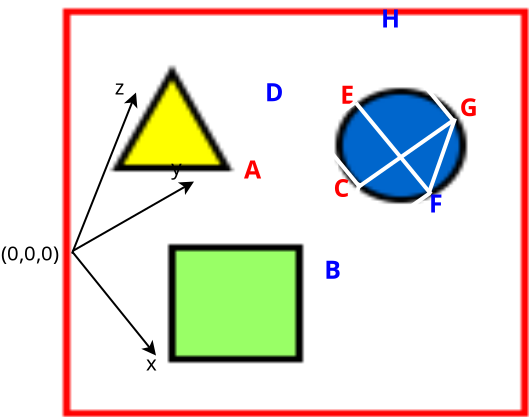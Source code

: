 <?xml version="1.0" encoding="UTF-8"?>
<dia:diagram xmlns:dia="http://www.lysator.liu.se/~alla/dia/">
  <dia:layer name="Background" visible="true" active="true">
    <dia:object type="Standard - Image" version="0" id="O0">
      <dia:attribute name="obj_pos">
        <dia:point val="-7.05,6.5"/>
      </dia:attribute>
      <dia:attribute name="obj_bb">
        <dia:rectangle val="-7.1,6.45;16.266,26.95"/>
      </dia:attribute>
      <dia:attribute name="elem_corner">
        <dia:point val="-7.05,6.5"/>
      </dia:attribute>
      <dia:attribute name="elem_width">
        <dia:real val="23.266"/>
      </dia:attribute>
      <dia:attribute name="elem_height">
        <dia:real val="20.4"/>
      </dia:attribute>
      <dia:attribute name="draw_border">
        <dia:boolean val="false"/>
      </dia:attribute>
      <dia:attribute name="keep_aspect">
        <dia:boolean val="true"/>
      </dia:attribute>
      <dia:attribute name="file">
        <dia:string>#/home/abon/Link to Submission_Vis13/images/png/snapshot_plume.png#</dia:string>
      </dia:attribute>
    </dia:object>
    <dia:object type="Standard - Line" version="0" id="O1">
      <dia:attribute name="obj_pos">
        <dia:point val="-6.6,18.75"/>
      </dia:attribute>
      <dia:attribute name="obj_bb">
        <dia:rectangle val="-6.665,10.596;-3.282,18.815"/>
      </dia:attribute>
      <dia:attribute name="conn_endpoints">
        <dia:point val="-6.6,18.75"/>
        <dia:point val="-3.4,10.7"/>
      </dia:attribute>
      <dia:attribute name="numcp">
        <dia:int val="1"/>
      </dia:attribute>
      <dia:attribute name="end_arrow">
        <dia:enum val="22"/>
      </dia:attribute>
      <dia:attribute name="end_arrow_length">
        <dia:real val="0.5"/>
      </dia:attribute>
      <dia:attribute name="end_arrow_width">
        <dia:real val="0.5"/>
      </dia:attribute>
    </dia:object>
    <dia:object type="Standard - Line" version="0" id="O2">
      <dia:attribute name="obj_pos">
        <dia:point val="-6.574,18.627"/>
      </dia:attribute>
      <dia:attribute name="obj_bb">
        <dia:rectangle val="-6.642,15.081;-0.403,18.695"/>
      </dia:attribute>
      <dia:attribute name="conn_endpoints">
        <dia:point val="-6.574,18.627"/>
        <dia:point val="-0.5,15.15"/>
      </dia:attribute>
      <dia:attribute name="numcp">
        <dia:int val="1"/>
      </dia:attribute>
      <dia:attribute name="end_arrow">
        <dia:enum val="22"/>
      </dia:attribute>
      <dia:attribute name="end_arrow_length">
        <dia:real val="0.5"/>
      </dia:attribute>
      <dia:attribute name="end_arrow_width">
        <dia:real val="0.5"/>
      </dia:attribute>
    </dia:object>
    <dia:object type="Standard - Line" version="0" id="O3">
      <dia:attribute name="obj_pos">
        <dia:point val="-6.569,18.681"/>
      </dia:attribute>
      <dia:attribute name="obj_bb">
        <dia:rectangle val="-6.639,18.61;-2.33,23.937"/>
      </dia:attribute>
      <dia:attribute name="conn_endpoints">
        <dia:point val="-6.569,18.681"/>
        <dia:point val="-2.4,23.85"/>
      </dia:attribute>
      <dia:attribute name="numcp">
        <dia:int val="1"/>
      </dia:attribute>
      <dia:attribute name="end_arrow">
        <dia:enum val="22"/>
      </dia:attribute>
      <dia:attribute name="end_arrow_length">
        <dia:real val="0.5"/>
      </dia:attribute>
      <dia:attribute name="end_arrow_width">
        <dia:real val="0.5"/>
      </dia:attribute>
    </dia:object>
    <dia:object type="Standard - Text" version="1" id="O4">
      <dia:attribute name="obj_pos">
        <dia:point val="2,15"/>
      </dia:attribute>
      <dia:attribute name="obj_bb">
        <dia:rectangle val="2,13.845;2.96,18.399"/>
      </dia:attribute>
      <dia:attribute name="text">
        <dia:composite type="text">
          <dia:attribute name="string">
            <dia:string>#A

#</dia:string>
          </dia:attribute>
          <dia:attribute name="font">
            <dia:font family="sans" style="80" name="Helvetica-Bold"/>
          </dia:attribute>
          <dia:attribute name="height">
            <dia:real val="1.552"/>
          </dia:attribute>
          <dia:attribute name="pos">
            <dia:point val="2,15"/>
          </dia:attribute>
          <dia:attribute name="color">
            <dia:color val="#ff0000"/>
          </dia:attribute>
          <dia:attribute name="alignment">
            <dia:enum val="0"/>
          </dia:attribute>
        </dia:composite>
      </dia:attribute>
      <dia:attribute name="valign">
        <dia:enum val="3"/>
      </dia:attribute>
    </dia:object>
    <dia:object type="Standard - Text" version="1" id="O5">
      <dia:attribute name="obj_pos">
        <dia:point val="6.015,20.01"/>
      </dia:attribute>
      <dia:attribute name="obj_bb">
        <dia:rectangle val="6.015,18.855;6.963,24.962"/>
      </dia:attribute>
      <dia:attribute name="text">
        <dia:composite type="text">
          <dia:attribute name="string">
            <dia:string>#B


#</dia:string>
          </dia:attribute>
          <dia:attribute name="font">
            <dia:font family="sans" style="80" name="Helvetica-Bold"/>
          </dia:attribute>
          <dia:attribute name="height">
            <dia:real val="1.552"/>
          </dia:attribute>
          <dia:attribute name="pos">
            <dia:point val="6.015,20.01"/>
          </dia:attribute>
          <dia:attribute name="color">
            <dia:color val="#0000ff"/>
          </dia:attribute>
          <dia:attribute name="alignment">
            <dia:enum val="0"/>
          </dia:attribute>
        </dia:composite>
      </dia:attribute>
      <dia:attribute name="valign">
        <dia:enum val="3"/>
      </dia:attribute>
    </dia:object>
    <dia:object type="Standard - Text" version="1" id="O6">
      <dia:attribute name="obj_pos">
        <dia:point val="6.48,15.925"/>
      </dia:attribute>
      <dia:attribute name="obj_bb">
        <dia:rectangle val="6.48,14.77;7.393,19.324"/>
      </dia:attribute>
      <dia:attribute name="text">
        <dia:composite type="text">
          <dia:attribute name="string">
            <dia:string>#C

#</dia:string>
          </dia:attribute>
          <dia:attribute name="font">
            <dia:font family="sans" style="80" name="Helvetica-Bold"/>
          </dia:attribute>
          <dia:attribute name="height">
            <dia:real val="1.552"/>
          </dia:attribute>
          <dia:attribute name="pos">
            <dia:point val="6.48,15.925"/>
          </dia:attribute>
          <dia:attribute name="color">
            <dia:color val="#ff0000"/>
          </dia:attribute>
          <dia:attribute name="alignment">
            <dia:enum val="0"/>
          </dia:attribute>
        </dia:composite>
      </dia:attribute>
      <dia:attribute name="valign">
        <dia:enum val="3"/>
      </dia:attribute>
    </dia:object>
    <dia:object type="Standard - Text" version="1" id="O7">
      <dia:attribute name="obj_pos">
        <dia:point val="3.045,11.14"/>
      </dia:attribute>
      <dia:attribute name="obj_bb">
        <dia:rectangle val="3.045,9.985;4.075,14.539"/>
      </dia:attribute>
      <dia:attribute name="text">
        <dia:composite type="text">
          <dia:attribute name="string">
            <dia:string>#D

#</dia:string>
          </dia:attribute>
          <dia:attribute name="font">
            <dia:font family="sans" style="80" name="Helvetica-Bold"/>
          </dia:attribute>
          <dia:attribute name="height">
            <dia:real val="1.552"/>
          </dia:attribute>
          <dia:attribute name="pos">
            <dia:point val="3.045,11.14"/>
          </dia:attribute>
          <dia:attribute name="color">
            <dia:color val="#0000ff"/>
          </dia:attribute>
          <dia:attribute name="alignment">
            <dia:enum val="0"/>
          </dia:attribute>
        </dia:composite>
      </dia:attribute>
      <dia:attribute name="valign">
        <dia:enum val="3"/>
      </dia:attribute>
    </dia:object>
    <dia:object type="Standard - Text" version="1" id="O8">
      <dia:attribute name="obj_pos">
        <dia:point val="6.81,11.255"/>
      </dia:attribute>
      <dia:attribute name="obj_bb">
        <dia:rectangle val="6.81,10.1;7.657,14.654"/>
      </dia:attribute>
      <dia:attribute name="text">
        <dia:composite type="text">
          <dia:attribute name="string">
            <dia:string>#E

#</dia:string>
          </dia:attribute>
          <dia:attribute name="font">
            <dia:font family="sans" style="80" name="Helvetica-Bold"/>
          </dia:attribute>
          <dia:attribute name="height">
            <dia:real val="1.552"/>
          </dia:attribute>
          <dia:attribute name="pos">
            <dia:point val="6.81,11.255"/>
          </dia:attribute>
          <dia:attribute name="color">
            <dia:color val="#ff0000"/>
          </dia:attribute>
          <dia:attribute name="alignment">
            <dia:enum val="0"/>
          </dia:attribute>
        </dia:composite>
      </dia:attribute>
      <dia:attribute name="valign">
        <dia:enum val="3"/>
      </dia:attribute>
    </dia:object>
    <dia:object type="Standard - Text" version="1" id="O9">
      <dia:attribute name="obj_pos">
        <dia:point val="11.25,16.7"/>
      </dia:attribute>
      <dia:attribute name="obj_bb">
        <dia:rectangle val="11.25,15.545;12.098,20.099"/>
      </dia:attribute>
      <dia:attribute name="text">
        <dia:composite type="text">
          <dia:attribute name="string">
            <dia:string>#F

#</dia:string>
          </dia:attribute>
          <dia:attribute name="font">
            <dia:font family="sans" style="80" name="Helvetica-Bold"/>
          </dia:attribute>
          <dia:attribute name="height">
            <dia:real val="1.552"/>
          </dia:attribute>
          <dia:attribute name="pos">
            <dia:point val="11.25,16.7"/>
          </dia:attribute>
          <dia:attribute name="color">
            <dia:color val="#0000ff"/>
          </dia:attribute>
          <dia:attribute name="alignment">
            <dia:enum val="0"/>
          </dia:attribute>
        </dia:composite>
      </dia:attribute>
      <dia:attribute name="valign">
        <dia:enum val="3"/>
      </dia:attribute>
    </dia:object>
    <dia:object type="Standard - Text" version="1" id="O10">
      <dia:attribute name="obj_pos">
        <dia:point val="12.79,11.885"/>
      </dia:attribute>
      <dia:attribute name="obj_bb">
        <dia:rectangle val="12.79,10.73;13.81,15.284"/>
      </dia:attribute>
      <dia:attribute name="text">
        <dia:composite type="text">
          <dia:attribute name="string">
            <dia:string>#G

#</dia:string>
          </dia:attribute>
          <dia:attribute name="font">
            <dia:font family="sans" style="80" name="Helvetica-Bold"/>
          </dia:attribute>
          <dia:attribute name="height">
            <dia:real val="1.552"/>
          </dia:attribute>
          <dia:attribute name="pos">
            <dia:point val="12.79,11.885"/>
          </dia:attribute>
          <dia:attribute name="color">
            <dia:color val="#ff0000"/>
          </dia:attribute>
          <dia:attribute name="alignment">
            <dia:enum val="0"/>
          </dia:attribute>
        </dia:composite>
      </dia:attribute>
      <dia:attribute name="valign">
        <dia:enum val="3"/>
      </dia:attribute>
    </dia:object>
    <dia:object type="Standard - Text" version="1" id="O11">
      <dia:attribute name="obj_pos">
        <dia:point val="8.855,7.45"/>
      </dia:attribute>
      <dia:attribute name="obj_bb">
        <dia:rectangle val="8.855,6.295;9.895,10.849"/>
      </dia:attribute>
      <dia:attribute name="text">
        <dia:composite type="text">
          <dia:attribute name="string">
            <dia:string>#H

#</dia:string>
          </dia:attribute>
          <dia:attribute name="font">
            <dia:font family="sans" style="80" name="Helvetica-Bold"/>
          </dia:attribute>
          <dia:attribute name="height">
            <dia:real val="1.552"/>
          </dia:attribute>
          <dia:attribute name="pos">
            <dia:point val="8.855,7.45"/>
          </dia:attribute>
          <dia:attribute name="color">
            <dia:color val="#0000ff"/>
          </dia:attribute>
          <dia:attribute name="alignment">
            <dia:enum val="0"/>
          </dia:attribute>
        </dia:composite>
      </dia:attribute>
      <dia:attribute name="valign">
        <dia:enum val="3"/>
      </dia:attribute>
    </dia:object>
    <dia:object type="Standard - Text" version="1" id="O12">
      <dia:attribute name="obj_pos">
        <dia:point val="-10.15,19.1"/>
      </dia:attribute>
      <dia:attribute name="obj_bb">
        <dia:rectangle val="-10.15,18.155;-6.768,20.61"/>
      </dia:attribute>
      <dia:attribute name="text">
        <dia:composite type="text">
          <dia:attribute name="string">
            <dia:string>#(0,0,0)
#</dia:string>
          </dia:attribute>
          <dia:attribute name="font">
            <dia:font family="sans" style="0" name="Helvetica"/>
          </dia:attribute>
          <dia:attribute name="height">
            <dia:real val="1.27"/>
          </dia:attribute>
          <dia:attribute name="pos">
            <dia:point val="-10.15,19.1"/>
          </dia:attribute>
          <dia:attribute name="color">
            <dia:color val="#000000"/>
          </dia:attribute>
          <dia:attribute name="alignment">
            <dia:enum val="0"/>
          </dia:attribute>
        </dia:composite>
      </dia:attribute>
      <dia:attribute name="valign">
        <dia:enum val="3"/>
      </dia:attribute>
    </dia:object>
    <dia:object type="Standard - Text" version="1" id="O13">
      <dia:attribute name="obj_pos">
        <dia:point val="-2.9,24.6"/>
      </dia:attribute>
      <dia:attribute name="obj_bb">
        <dia:rectangle val="-2.9,23.655;-2.297,24.84"/>
      </dia:attribute>
      <dia:attribute name="text">
        <dia:composite type="text">
          <dia:attribute name="string">
            <dia:string>#x#</dia:string>
          </dia:attribute>
          <dia:attribute name="font">
            <dia:font family="sans" style="0" name="Helvetica"/>
          </dia:attribute>
          <dia:attribute name="height">
            <dia:real val="1.27"/>
          </dia:attribute>
          <dia:attribute name="pos">
            <dia:point val="-2.9,24.6"/>
          </dia:attribute>
          <dia:attribute name="color">
            <dia:color val="#000000"/>
          </dia:attribute>
          <dia:attribute name="alignment">
            <dia:enum val="0"/>
          </dia:attribute>
        </dia:composite>
      </dia:attribute>
      <dia:attribute name="valign">
        <dia:enum val="3"/>
      </dia:attribute>
    </dia:object>
    <dia:object type="Standard - Text" version="1" id="O14">
      <dia:attribute name="obj_pos">
        <dia:point val="-1.635,14.81"/>
      </dia:attribute>
      <dia:attribute name="obj_bb">
        <dia:rectangle val="-1.635,13.865;-1.032,16.32"/>
      </dia:attribute>
      <dia:attribute name="text">
        <dia:composite type="text">
          <dia:attribute name="string">
            <dia:string>#y
#</dia:string>
          </dia:attribute>
          <dia:attribute name="font">
            <dia:font family="sans" style="0" name="Helvetica"/>
          </dia:attribute>
          <dia:attribute name="height">
            <dia:real val="1.27"/>
          </dia:attribute>
          <dia:attribute name="pos">
            <dia:point val="-1.635,14.81"/>
          </dia:attribute>
          <dia:attribute name="color">
            <dia:color val="#000000"/>
          </dia:attribute>
          <dia:attribute name="alignment">
            <dia:enum val="0"/>
          </dia:attribute>
        </dia:composite>
      </dia:attribute>
      <dia:attribute name="valign">
        <dia:enum val="3"/>
      </dia:attribute>
    </dia:object>
    <dia:object type="Standard - Text" version="1" id="O15">
      <dia:attribute name="obj_pos">
        <dia:point val="-4.467,10.8"/>
      </dia:attribute>
      <dia:attribute name="obj_bb">
        <dia:rectangle val="-4.467,9.855;-3.934,12.31"/>
      </dia:attribute>
      <dia:attribute name="text">
        <dia:composite type="text">
          <dia:attribute name="string">
            <dia:string>#z
#</dia:string>
          </dia:attribute>
          <dia:attribute name="font">
            <dia:font family="sans" style="0" name="Helvetica"/>
          </dia:attribute>
          <dia:attribute name="height">
            <dia:real val="1.27"/>
          </dia:attribute>
          <dia:attribute name="pos">
            <dia:point val="-4.467,10.8"/>
          </dia:attribute>
          <dia:attribute name="color">
            <dia:color val="#000000"/>
          </dia:attribute>
          <dia:attribute name="alignment">
            <dia:enum val="0"/>
          </dia:attribute>
        </dia:composite>
      </dia:attribute>
      <dia:attribute name="valign">
        <dia:enum val="3"/>
      </dia:attribute>
    </dia:object>
    <dia:group>
      <dia:object type="Standard - Line" version="0" id="O16">
        <dia:attribute name="obj_pos">
          <dia:point val="4.1,10.7"/>
        </dia:attribute>
        <dia:attribute name="obj_bb">
          <dia:rectangle val="2.826,10.576;4.224,14.774"/>
        </dia:attribute>
        <dia:attribute name="conn_endpoints">
          <dia:point val="4.1,10.7"/>
          <dia:point val="2.95,14.65"/>
        </dia:attribute>
        <dia:attribute name="numcp">
          <dia:int val="1"/>
        </dia:attribute>
        <dia:attribute name="line_color">
          <dia:color val="#ffffff"/>
        </dia:attribute>
        <dia:attribute name="line_width">
          <dia:real val="0.2"/>
        </dia:attribute>
      </dia:object>
      <dia:object type="Standard - Line" version="0" id="O17">
        <dia:attribute name="obj_pos">
          <dia:point val="2.85,14.45"/>
        </dia:attribute>
        <dia:attribute name="obj_bb">
          <dia:rectangle val="2.709,14.309;6.741,19.141"/>
        </dia:attribute>
        <dia:attribute name="conn_endpoints">
          <dia:point val="2.85,14.45"/>
          <dia:point val="6.6,19"/>
        </dia:attribute>
        <dia:attribute name="numcp">
          <dia:int val="1"/>
        </dia:attribute>
        <dia:attribute name="line_color">
          <dia:color val="#ffffff"/>
        </dia:attribute>
        <dia:attribute name="line_width">
          <dia:real val="0.2"/>
        </dia:attribute>
      </dia:object>
      <dia:object type="Standard - Line" version="0" id="O18">
        <dia:attribute name="obj_pos">
          <dia:point val="2.85,14.5"/>
        </dia:attribute>
        <dia:attribute name="obj_bb">
          <dia:rectangle val="2.711,11.061;7.689,14.639"/>
        </dia:attribute>
        <dia:attribute name="conn_endpoints">
          <dia:point val="2.85,14.5"/>
          <dia:point val="7.55,11.2"/>
        </dia:attribute>
        <dia:attribute name="numcp">
          <dia:int val="1"/>
        </dia:attribute>
        <dia:attribute name="line_color">
          <dia:color val="#ffffff"/>
        </dia:attribute>
        <dia:attribute name="line_width">
          <dia:real val="0.2"/>
        </dia:attribute>
      </dia:object>
      <dia:object type="Standard - Line" version="0" id="O19">
        <dia:attribute name="obj_pos">
          <dia:point val="7.6,11.225"/>
        </dia:attribute>
        <dia:attribute name="obj_bb">
          <dia:rectangle val="7.46,11.085;11.491,15.916"/>
        </dia:attribute>
        <dia:attribute name="conn_endpoints">
          <dia:point val="7.6,11.225"/>
          <dia:point val="11.35,15.775"/>
        </dia:attribute>
        <dia:attribute name="numcp">
          <dia:int val="1"/>
        </dia:attribute>
        <dia:attribute name="line_color">
          <dia:color val="#ffffff"/>
        </dia:attribute>
        <dia:attribute name="line_width">
          <dia:real val="0.2"/>
        </dia:attribute>
      </dia:object>
      <dia:object type="Standard - Line" version="0" id="O20">
        <dia:attribute name="obj_pos">
          <dia:point val="6.6,19.025"/>
        </dia:attribute>
        <dia:attribute name="obj_bb">
          <dia:rectangle val="6.46,15.585;11.439,19.164"/>
        </dia:attribute>
        <dia:attribute name="conn_endpoints">
          <dia:point val="6.6,19.025"/>
          <dia:point val="11.3,15.725"/>
        </dia:attribute>
        <dia:attribute name="numcp">
          <dia:int val="1"/>
        </dia:attribute>
        <dia:attribute name="line_color">
          <dia:color val="#ffffff"/>
        </dia:attribute>
        <dia:attribute name="line_width">
          <dia:real val="0.2"/>
        </dia:attribute>
      </dia:object>
      <dia:object type="Standard - Line" version="0" id="O21">
        <dia:attribute name="obj_pos">
          <dia:point val="4.0,10.825"/>
        </dia:attribute>
        <dia:attribute name="obj_bb">
          <dia:rectangle val="3.86,10.684;7.891,15.515"/>
        </dia:attribute>
        <dia:attribute name="conn_endpoints">
          <dia:point val="4.0,10.825"/>
          <dia:point val="7.75,15.375"/>
        </dia:attribute>
        <dia:attribute name="numcp">
          <dia:int val="1"/>
        </dia:attribute>
        <dia:attribute name="line_color">
          <dia:color val="#ffffff"/>
        </dia:attribute>
        <dia:attribute name="line_width">
          <dia:real val="0.2"/>
        </dia:attribute>
      </dia:object>
      <dia:object type="Standard - Line" version="0" id="O22">
        <dia:attribute name="obj_pos">
          <dia:point val="4.0,10.875"/>
        </dia:attribute>
        <dia:attribute name="obj_bb">
          <dia:rectangle val="3.861,7.435;8.84,11.014"/>
        </dia:attribute>
        <dia:attribute name="conn_endpoints">
          <dia:point val="4.0,10.875"/>
          <dia:point val="8.7,7.575"/>
        </dia:attribute>
        <dia:attribute name="numcp">
          <dia:int val="1"/>
        </dia:attribute>
        <dia:attribute name="line_color">
          <dia:color val="#ffffff"/>
        </dia:attribute>
        <dia:attribute name="line_width">
          <dia:real val="0.2"/>
        </dia:attribute>
      </dia:object>
      <dia:object type="Standard - Line" version="0" id="O23">
        <dia:attribute name="obj_pos">
          <dia:point val="8.751,7.6"/>
        </dia:attribute>
        <dia:attribute name="obj_bb">
          <dia:rectangle val="8.61,7.459;12.642,12.291"/>
        </dia:attribute>
        <dia:attribute name="conn_endpoints">
          <dia:point val="8.751,7.6"/>
          <dia:point val="12.501,12.15"/>
        </dia:attribute>
        <dia:attribute name="numcp">
          <dia:int val="1"/>
        </dia:attribute>
        <dia:attribute name="line_color">
          <dia:color val="#ffffff"/>
        </dia:attribute>
        <dia:attribute name="line_width">
          <dia:real val="0.2"/>
        </dia:attribute>
      </dia:object>
      <dia:object type="Standard - Line" version="0" id="O24">
        <dia:attribute name="obj_pos">
          <dia:point val="7.75,15.399"/>
        </dia:attribute>
        <dia:attribute name="obj_bb">
          <dia:rectangle val="7.611,11.96;12.589,15.539"/>
        </dia:attribute>
        <dia:attribute name="conn_endpoints">
          <dia:point val="7.75,15.399"/>
          <dia:point val="12.45,12.099"/>
        </dia:attribute>
        <dia:attribute name="numcp">
          <dia:int val="1"/>
        </dia:attribute>
        <dia:attribute name="line_color">
          <dia:color val="#ffffff"/>
        </dia:attribute>
        <dia:attribute name="line_width">
          <dia:real val="0.2"/>
        </dia:attribute>
      </dia:object>
      <dia:object type="Standard - Line" version="0" id="O25">
        <dia:attribute name="obj_pos">
          <dia:point val="7.792,15.217"/>
        </dia:attribute>
        <dia:attribute name="obj_bb">
          <dia:rectangle val="6.525,15.092;7.917,19.075"/>
        </dia:attribute>
        <dia:attribute name="conn_endpoints">
          <dia:point val="7.792,15.217"/>
          <dia:point val="6.65,18.95"/>
        </dia:attribute>
        <dia:attribute name="numcp">
          <dia:int val="1"/>
        </dia:attribute>
        <dia:attribute name="line_color">
          <dia:color val="#ffffff"/>
        </dia:attribute>
        <dia:attribute name="line_width">
          <dia:real val="0.2"/>
        </dia:attribute>
      </dia:object>
      <dia:object type="Standard - Line" version="0" id="O26">
        <dia:attribute name="obj_pos">
          <dia:point val="8.65,7.5"/>
        </dia:attribute>
        <dia:attribute name="obj_bb">
          <dia:rectangle val="7.417,7.375;8.775,11.292"/>
        </dia:attribute>
        <dia:attribute name="conn_endpoints">
          <dia:point val="8.65,7.5"/>
          <dia:point val="7.542,11.167"/>
        </dia:attribute>
        <dia:attribute name="numcp">
          <dia:int val="1"/>
        </dia:attribute>
        <dia:attribute name="line_color">
          <dia:color val="#ffffff"/>
        </dia:attribute>
        <dia:attribute name="line_width">
          <dia:real val="0.2"/>
        </dia:attribute>
      </dia:object>
      <dia:object type="Standard - Line" version="0" id="O27">
        <dia:attribute name="obj_pos">
          <dia:point val="12.55,12"/>
        </dia:attribute>
        <dia:attribute name="obj_bb">
          <dia:rectangle val="11.123,11.873;12.678,15.828"/>
        </dia:attribute>
        <dia:attribute name="conn_endpoints">
          <dia:point val="12.55,12"/>
          <dia:point val="11.25,15.7"/>
        </dia:attribute>
        <dia:attribute name="numcp">
          <dia:int val="1"/>
        </dia:attribute>
        <dia:attribute name="line_color">
          <dia:color val="#ffffff"/>
        </dia:attribute>
        <dia:attribute name="line_width">
          <dia:real val="0.2"/>
        </dia:attribute>
      </dia:object>
    </dia:group>
  </dia:layer>
</dia:diagram>
